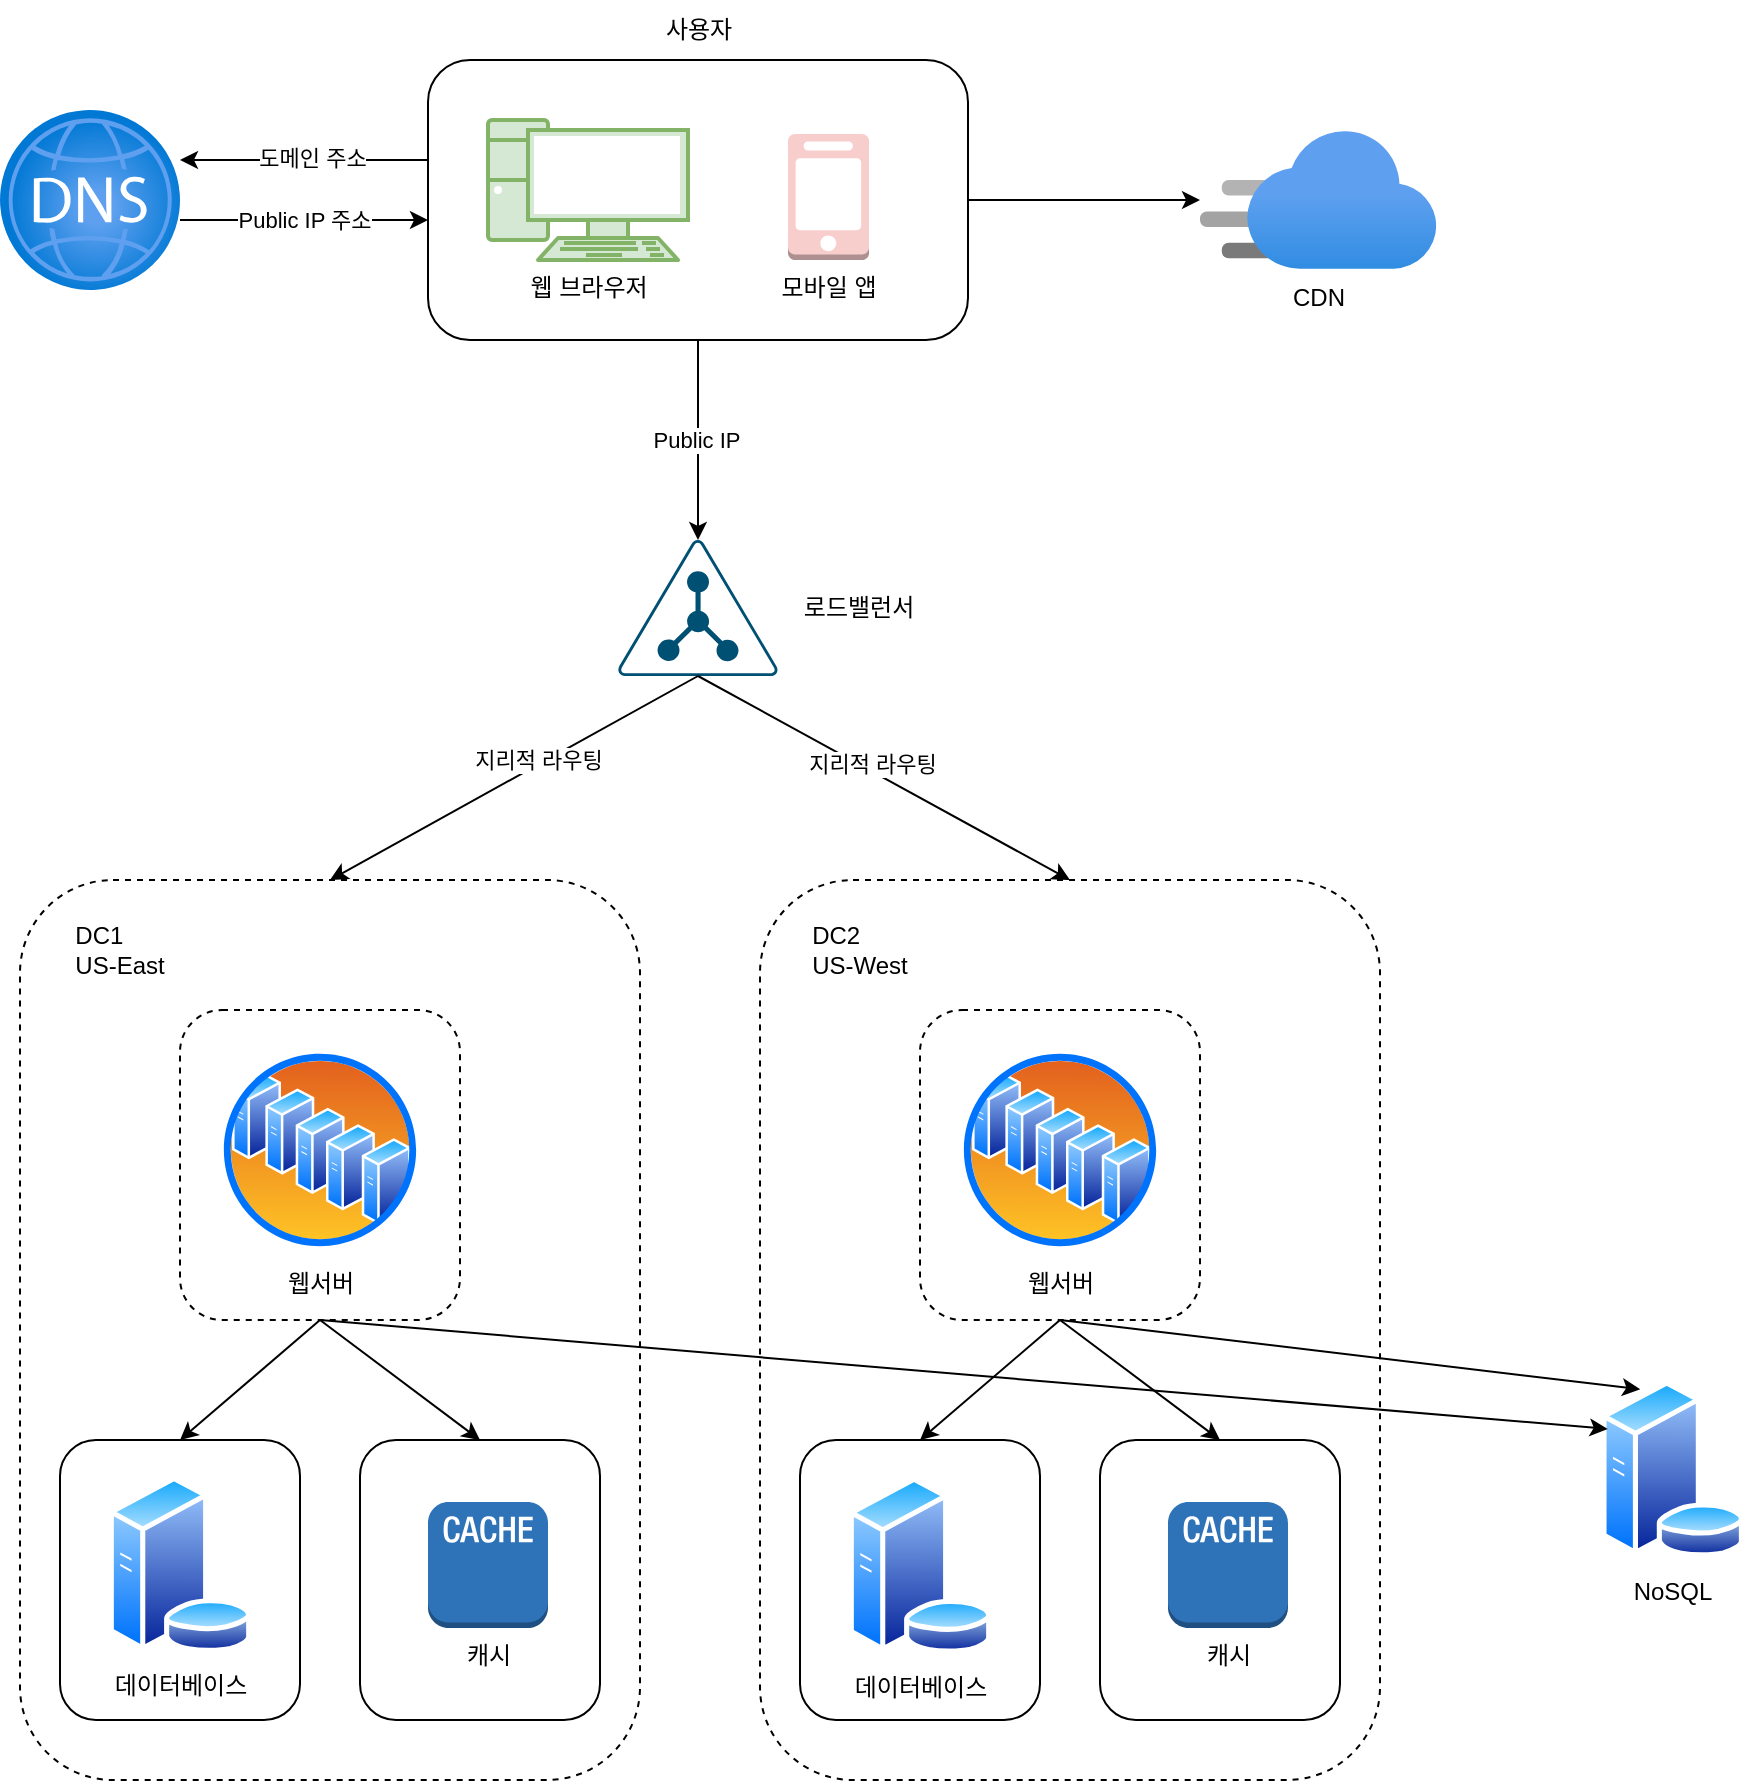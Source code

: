 <mxfile version="26.0.11">
  <diagram name="페이지-1" id="fo7Au6gOwIbeHGuzg6Fw">
    <mxGraphModel dx="1434" dy="772" grid="1" gridSize="10" guides="1" tooltips="1" connect="1" arrows="1" fold="1" page="1" pageScale="1" pageWidth="827" pageHeight="1169" math="0" shadow="0">
      <root>
        <mxCell id="0" />
        <mxCell id="1" parent="0" />
        <mxCell id="aGBA6G-rKShTJmykvgtt-3" value="" style="edgeStyle=orthogonalEdgeStyle;rounded=0;orthogonalLoop=1;jettySize=auto;html=1;" edge="1" parent="1" source="aGBA6G-rKShTJmykvgtt-8" target="aGBA6G-rKShTJmykvgtt-13">
          <mxGeometry relative="1" as="geometry" />
        </mxCell>
        <mxCell id="aGBA6G-rKShTJmykvgtt-4" value="Public IP" style="edgeLabel;html=1;align=center;verticalAlign=middle;resizable=0;points=[];" vertex="1" connectable="0" parent="aGBA6G-rKShTJmykvgtt-3">
          <mxGeometry y="-1" relative="1" as="geometry">
            <mxPoint as="offset" />
          </mxGeometry>
        </mxCell>
        <mxCell id="aGBA6G-rKShTJmykvgtt-5" value="" style="edgeStyle=orthogonalEdgeStyle;rounded=0;orthogonalLoop=1;jettySize=auto;html=1;" edge="1" parent="1">
          <mxGeometry relative="1" as="geometry">
            <mxPoint x="414" y="140" as="sourcePoint" />
            <mxPoint x="290" y="140" as="targetPoint" />
          </mxGeometry>
        </mxCell>
        <mxCell id="aGBA6G-rKShTJmykvgtt-6" value="도메인 주소" style="edgeLabel;html=1;align=center;verticalAlign=middle;resizable=0;points=[];" vertex="1" connectable="0" parent="aGBA6G-rKShTJmykvgtt-5">
          <mxGeometry x="-0.065" y="-1" relative="1" as="geometry">
            <mxPoint as="offset" />
          </mxGeometry>
        </mxCell>
        <mxCell id="aGBA6G-rKShTJmykvgtt-7" value="" style="edgeStyle=orthogonalEdgeStyle;rounded=0;orthogonalLoop=1;jettySize=auto;html=1;fillColor=#f8cecc;strokeColor=#000000;" edge="1" parent="1" source="aGBA6G-rKShTJmykvgtt-8" target="aGBA6G-rKShTJmykvgtt-27">
          <mxGeometry relative="1" as="geometry" />
        </mxCell>
        <mxCell id="aGBA6G-rKShTJmykvgtt-8" value="" style="rounded=1;whiteSpace=wrap;html=1;" vertex="1" parent="1">
          <mxGeometry x="414" y="90" width="270" height="140" as="geometry" />
        </mxCell>
        <mxCell id="aGBA6G-rKShTJmykvgtt-9" value="&lt;font&gt;웹 브라우저&lt;/font&gt;" style="verticalAlign=top;verticalLabelPosition=bottom;labelPosition=center;align=center;html=1;outlineConnect=0;gradientDirection=north;strokeWidth=1;shape=mxgraph.networks.pc;fillColor=#d5e8d4;strokeColor=#82b366;" vertex="1" parent="1">
          <mxGeometry x="444" y="120" width="100" height="70" as="geometry" />
        </mxCell>
        <mxCell id="aGBA6G-rKShTJmykvgtt-10" value="모바일 앱" style="outlineConnect=0;dashed=0;verticalLabelPosition=bottom;verticalAlign=top;align=center;html=1;shape=mxgraph.aws3.mobile_client;fillColor=#f8cecc;strokeColor=#b85450;" vertex="1" parent="1">
          <mxGeometry x="594" y="127" width="40.5" height="63" as="geometry" />
        </mxCell>
        <mxCell id="aGBA6G-rKShTJmykvgtt-13" value="" style="points=[[0.5,0,0],[0.765,0.48,0],[0.99,0.98,0],[0.5,1,0],[0.01,0.98,0],[0.235,0.48,0]];verticalLabelPosition=bottom;sketch=0;html=1;verticalAlign=top;aspect=fixed;align=center;pointerEvents=1;shape=mxgraph.cisco19.ldap;fillColor=#005073;strokeColor=none;" vertex="1" parent="1">
          <mxGeometry x="509" y="330" width="80" height="68" as="geometry" />
        </mxCell>
        <mxCell id="aGBA6G-rKShTJmykvgtt-14" value="Public IP 주소" style="edgeStyle=orthogonalEdgeStyle;rounded=0;orthogonalLoop=1;jettySize=auto;html=1;" edge="1" parent="1">
          <mxGeometry relative="1" as="geometry">
            <mxPoint x="414" y="170" as="targetPoint" />
            <mxPoint x="290" y="170" as="sourcePoint" />
          </mxGeometry>
        </mxCell>
        <mxCell id="aGBA6G-rKShTJmykvgtt-15" value="" style="image;aspect=fixed;html=1;points=[];align=center;fontSize=12;image=img/lib/azure2/networking/DNS_Zones.svg;" vertex="1" parent="1">
          <mxGeometry x="200" y="115" width="90" height="90" as="geometry" />
        </mxCell>
        <mxCell id="aGBA6G-rKShTJmykvgtt-16" value="로드밸런서" style="text;html=1;align=center;verticalAlign=middle;resizable=0;points=[];autosize=1;strokeColor=none;fillColor=none;" vertex="1" parent="1">
          <mxGeometry x="589" y="349" width="80" height="30" as="geometry" />
        </mxCell>
        <mxCell id="aGBA6G-rKShTJmykvgtt-26" value="사용자" style="text;html=1;align=center;verticalAlign=middle;resizable=0;points=[];autosize=1;strokeColor=none;fillColor=none;" vertex="1" parent="1">
          <mxGeometry x="519" y="60" width="60" height="30" as="geometry" />
        </mxCell>
        <mxCell id="aGBA6G-rKShTJmykvgtt-27" value="CDN" style="image;aspect=fixed;html=1;points=[];align=center;fontSize=12;image=img/lib/azure2/app_services/CDN_Profiles.svg;" vertex="1" parent="1">
          <mxGeometry x="800" y="125.25" width="118.15" height="69.5" as="geometry" />
        </mxCell>
        <mxCell id="aGBA6G-rKShTJmykvgtt-31" value="NoSQL" style="image;aspect=fixed;perimeter=ellipsePerimeter;html=1;align=center;shadow=0;dashed=0;spacingTop=3;image=img/lib/active_directory/database_server.svg;" vertex="1" parent="1">
          <mxGeometry x="1000" y="750" width="72.7" height="88.66" as="geometry" />
        </mxCell>
        <mxCell id="aGBA6G-rKShTJmykvgtt-39" value="" style="rounded=1;whiteSpace=wrap;html=1;dashed=1;" vertex="1" parent="1">
          <mxGeometry x="210" y="500" width="310" height="450" as="geometry" />
        </mxCell>
        <mxCell id="aGBA6G-rKShTJmykvgtt-42" value="" style="rounded=1;whiteSpace=wrap;html=1;dashed=1;" vertex="1" parent="1">
          <mxGeometry x="290" y="565" width="140" height="155" as="geometry" />
        </mxCell>
        <mxCell id="aGBA6G-rKShTJmykvgtt-41" value="웹서버" style="image;aspect=fixed;perimeter=ellipsePerimeter;html=1;align=center;shadow=0;dashed=0;spacingTop=3;image=img/lib/active_directory/server_farm.svg;" vertex="1" parent="1">
          <mxGeometry x="310" y="585" width="100" height="100" as="geometry" />
        </mxCell>
        <mxCell id="aGBA6G-rKShTJmykvgtt-43" value="" style="rounded=1;whiteSpace=wrap;html=1;" vertex="1" parent="1">
          <mxGeometry x="230" y="780" width="120" height="140" as="geometry" />
        </mxCell>
        <mxCell id="aGBA6G-rKShTJmykvgtt-45" value="데이터베이스" style="image;aspect=fixed;perimeter=ellipsePerimeter;html=1;align=center;shadow=0;dashed=0;spacingTop=3;image=img/lib/active_directory/database_server.svg;" vertex="1" parent="1">
          <mxGeometry x="253.65" y="797.83" width="72.7" height="88.66" as="geometry" />
        </mxCell>
        <mxCell id="aGBA6G-rKShTJmykvgtt-46" value="" style="rounded=1;whiteSpace=wrap;html=1;" vertex="1" parent="1">
          <mxGeometry x="380" y="780" width="120" height="140" as="geometry" />
        </mxCell>
        <mxCell id="aGBA6G-rKShTJmykvgtt-47" value="캐시" style="outlineConnect=0;dashed=0;verticalLabelPosition=bottom;verticalAlign=top;align=center;html=1;shape=mxgraph.aws3.cache_node;fillColor=#2E73B8;gradientColor=none;" vertex="1" parent="1">
          <mxGeometry x="414" y="811.0" width="60" height="63" as="geometry" />
        </mxCell>
        <mxCell id="aGBA6G-rKShTJmykvgtt-48" value="" style="rounded=1;whiteSpace=wrap;html=1;dashed=1;" vertex="1" parent="1">
          <mxGeometry x="580" y="500" width="310" height="450" as="geometry" />
        </mxCell>
        <mxCell id="aGBA6G-rKShTJmykvgtt-49" value="" style="rounded=1;whiteSpace=wrap;html=1;dashed=1;" vertex="1" parent="1">
          <mxGeometry x="660" y="565" width="140" height="155" as="geometry" />
        </mxCell>
        <mxCell id="aGBA6G-rKShTJmykvgtt-50" value="웹서버" style="image;aspect=fixed;perimeter=ellipsePerimeter;html=1;align=center;shadow=0;dashed=0;spacingTop=3;image=img/lib/active_directory/server_farm.svg;" vertex="1" parent="1">
          <mxGeometry x="680" y="585" width="100" height="100" as="geometry" />
        </mxCell>
        <mxCell id="aGBA6G-rKShTJmykvgtt-51" value="" style="rounded=1;whiteSpace=wrap;html=1;" vertex="1" parent="1">
          <mxGeometry x="600" y="780" width="120" height="140" as="geometry" />
        </mxCell>
        <mxCell id="aGBA6G-rKShTJmykvgtt-52" value="데이터베이스" style="image;aspect=fixed;perimeter=ellipsePerimeter;html=1;align=center;shadow=0;dashed=0;spacingTop=3;image=img/lib/active_directory/database_server.svg;" vertex="1" parent="1">
          <mxGeometry x="623.65" y="798.17" width="72.7" height="88.66" as="geometry" />
        </mxCell>
        <mxCell id="aGBA6G-rKShTJmykvgtt-53" value="" style="rounded=1;whiteSpace=wrap;html=1;" vertex="1" parent="1">
          <mxGeometry x="750" y="780" width="120" height="140" as="geometry" />
        </mxCell>
        <mxCell id="aGBA6G-rKShTJmykvgtt-54" value="캐시" style="outlineConnect=0;dashed=0;verticalLabelPosition=bottom;verticalAlign=top;align=center;html=1;shape=mxgraph.aws3.cache_node;fillColor=#2E73B8;gradientColor=none;" vertex="1" parent="1">
          <mxGeometry x="784" y="811.0" width="60" height="63" as="geometry" />
        </mxCell>
        <mxCell id="aGBA6G-rKShTJmykvgtt-55" value="" style="endArrow=classic;html=1;rounded=0;exitX=0.5;exitY=1;exitDx=0;exitDy=0;exitPerimeter=0;entryX=0.5;entryY=0;entryDx=0;entryDy=0;" edge="1" parent="1" source="aGBA6G-rKShTJmykvgtt-13" target="aGBA6G-rKShTJmykvgtt-48">
          <mxGeometry width="50" height="50" relative="1" as="geometry">
            <mxPoint x="620" y="550" as="sourcePoint" />
            <mxPoint x="670" y="500" as="targetPoint" />
          </mxGeometry>
        </mxCell>
        <mxCell id="aGBA6G-rKShTJmykvgtt-64" value="지리적 라우팅" style="edgeLabel;html=1;align=center;verticalAlign=middle;resizable=0;points=[];" vertex="1" connectable="0" parent="aGBA6G-rKShTJmykvgtt-55">
          <mxGeometry x="-0.062" y="-2" relative="1" as="geometry">
            <mxPoint y="-6" as="offset" />
          </mxGeometry>
        </mxCell>
        <mxCell id="aGBA6G-rKShTJmykvgtt-56" value="" style="endArrow=classic;html=1;rounded=0;exitX=0.5;exitY=1;exitDx=0;exitDy=0;exitPerimeter=0;entryX=0.5;entryY=0;entryDx=0;entryDy=0;" edge="1" parent="1" source="aGBA6G-rKShTJmykvgtt-13" target="aGBA6G-rKShTJmykvgtt-39">
          <mxGeometry width="50" height="50" relative="1" as="geometry">
            <mxPoint x="620" y="550" as="sourcePoint" />
            <mxPoint x="670" y="500" as="targetPoint" />
          </mxGeometry>
        </mxCell>
        <mxCell id="aGBA6G-rKShTJmykvgtt-63" value="지리적 라우팅" style="edgeLabel;html=1;align=center;verticalAlign=middle;resizable=0;points=[];" vertex="1" connectable="0" parent="aGBA6G-rKShTJmykvgtt-56">
          <mxGeometry x="-0.141" y="-2" relative="1" as="geometry">
            <mxPoint as="offset" />
          </mxGeometry>
        </mxCell>
        <mxCell id="aGBA6G-rKShTJmykvgtt-57" value="" style="endArrow=classic;html=1;rounded=0;exitX=0.5;exitY=1;exitDx=0;exitDy=0;entryX=0.5;entryY=0;entryDx=0;entryDy=0;" edge="1" parent="1" source="aGBA6G-rKShTJmykvgtt-42" target="aGBA6G-rKShTJmykvgtt-43">
          <mxGeometry width="50" height="50" relative="1" as="geometry">
            <mxPoint x="620" y="650" as="sourcePoint" />
            <mxPoint x="670" y="600" as="targetPoint" />
          </mxGeometry>
        </mxCell>
        <mxCell id="aGBA6G-rKShTJmykvgtt-58" value="" style="endArrow=classic;html=1;rounded=0;exitX=0.5;exitY=1;exitDx=0;exitDy=0;entryX=0.5;entryY=0;entryDx=0;entryDy=0;" edge="1" parent="1" source="aGBA6G-rKShTJmykvgtt-42" target="aGBA6G-rKShTJmykvgtt-46">
          <mxGeometry width="50" height="50" relative="1" as="geometry">
            <mxPoint x="620" y="650" as="sourcePoint" />
            <mxPoint x="670" y="600" as="targetPoint" />
          </mxGeometry>
        </mxCell>
        <mxCell id="aGBA6G-rKShTJmykvgtt-59" value="" style="endArrow=classic;html=1;rounded=0;exitX=0.5;exitY=1;exitDx=0;exitDy=0;entryX=0.5;entryY=0;entryDx=0;entryDy=0;" edge="1" parent="1" source="aGBA6G-rKShTJmykvgtt-49" target="aGBA6G-rKShTJmykvgtt-51">
          <mxGeometry width="50" height="50" relative="1" as="geometry">
            <mxPoint x="620" y="650" as="sourcePoint" />
            <mxPoint x="670" y="600" as="targetPoint" />
          </mxGeometry>
        </mxCell>
        <mxCell id="aGBA6G-rKShTJmykvgtt-60" value="" style="endArrow=classic;html=1;rounded=0;exitX=0.5;exitY=1;exitDx=0;exitDy=0;entryX=0.5;entryY=0;entryDx=0;entryDy=0;" edge="1" parent="1" source="aGBA6G-rKShTJmykvgtt-49" target="aGBA6G-rKShTJmykvgtt-53">
          <mxGeometry width="50" height="50" relative="1" as="geometry">
            <mxPoint x="620" y="650" as="sourcePoint" />
            <mxPoint x="670" y="600" as="targetPoint" />
          </mxGeometry>
        </mxCell>
        <mxCell id="aGBA6G-rKShTJmykvgtt-61" value="" style="endArrow=classic;html=1;rounded=0;entryX=0;entryY=0.25;entryDx=0;entryDy=0;" edge="1" parent="1" target="aGBA6G-rKShTJmykvgtt-31">
          <mxGeometry width="50" height="50" relative="1" as="geometry">
            <mxPoint x="360" y="720" as="sourcePoint" />
            <mxPoint x="670" y="600" as="targetPoint" />
          </mxGeometry>
        </mxCell>
        <mxCell id="aGBA6G-rKShTJmykvgtt-62" value="" style="endArrow=classic;html=1;rounded=0;entryX=0.25;entryY=0;entryDx=0;entryDy=0;" edge="1" parent="1" target="aGBA6G-rKShTJmykvgtt-31">
          <mxGeometry width="50" height="50" relative="1" as="geometry">
            <mxPoint x="730" y="720" as="sourcePoint" />
            <mxPoint x="670" y="600" as="targetPoint" />
          </mxGeometry>
        </mxCell>
        <mxCell id="aGBA6G-rKShTJmykvgtt-65" value="&lt;div style=&quot;text-align: left;&quot;&gt;&lt;span style=&quot;background-color: transparent; color: light-dark(rgb(0, 0, 0), rgb(255, 255, 255));&quot;&gt;DC2&lt;/span&gt;&lt;/div&gt;&lt;div&gt;US-West&lt;/div&gt;" style="text;html=1;align=center;verticalAlign=middle;whiteSpace=wrap;rounded=0;" vertex="1" parent="1">
          <mxGeometry x="600" y="520" width="60" height="30" as="geometry" />
        </mxCell>
        <mxCell id="aGBA6G-rKShTJmykvgtt-66" value="&lt;div style=&quot;text-align: left;&quot;&gt;&lt;span style=&quot;background-color: transparent; color: light-dark(rgb(0, 0, 0), rgb(255, 255, 255));&quot;&gt;DC1&lt;/span&gt;&lt;/div&gt;&lt;div&gt;US-East&lt;/div&gt;" style="text;html=1;align=center;verticalAlign=middle;whiteSpace=wrap;rounded=0;" vertex="1" parent="1">
          <mxGeometry x="230" y="520" width="60" height="30" as="geometry" />
        </mxCell>
      </root>
    </mxGraphModel>
  </diagram>
</mxfile>
